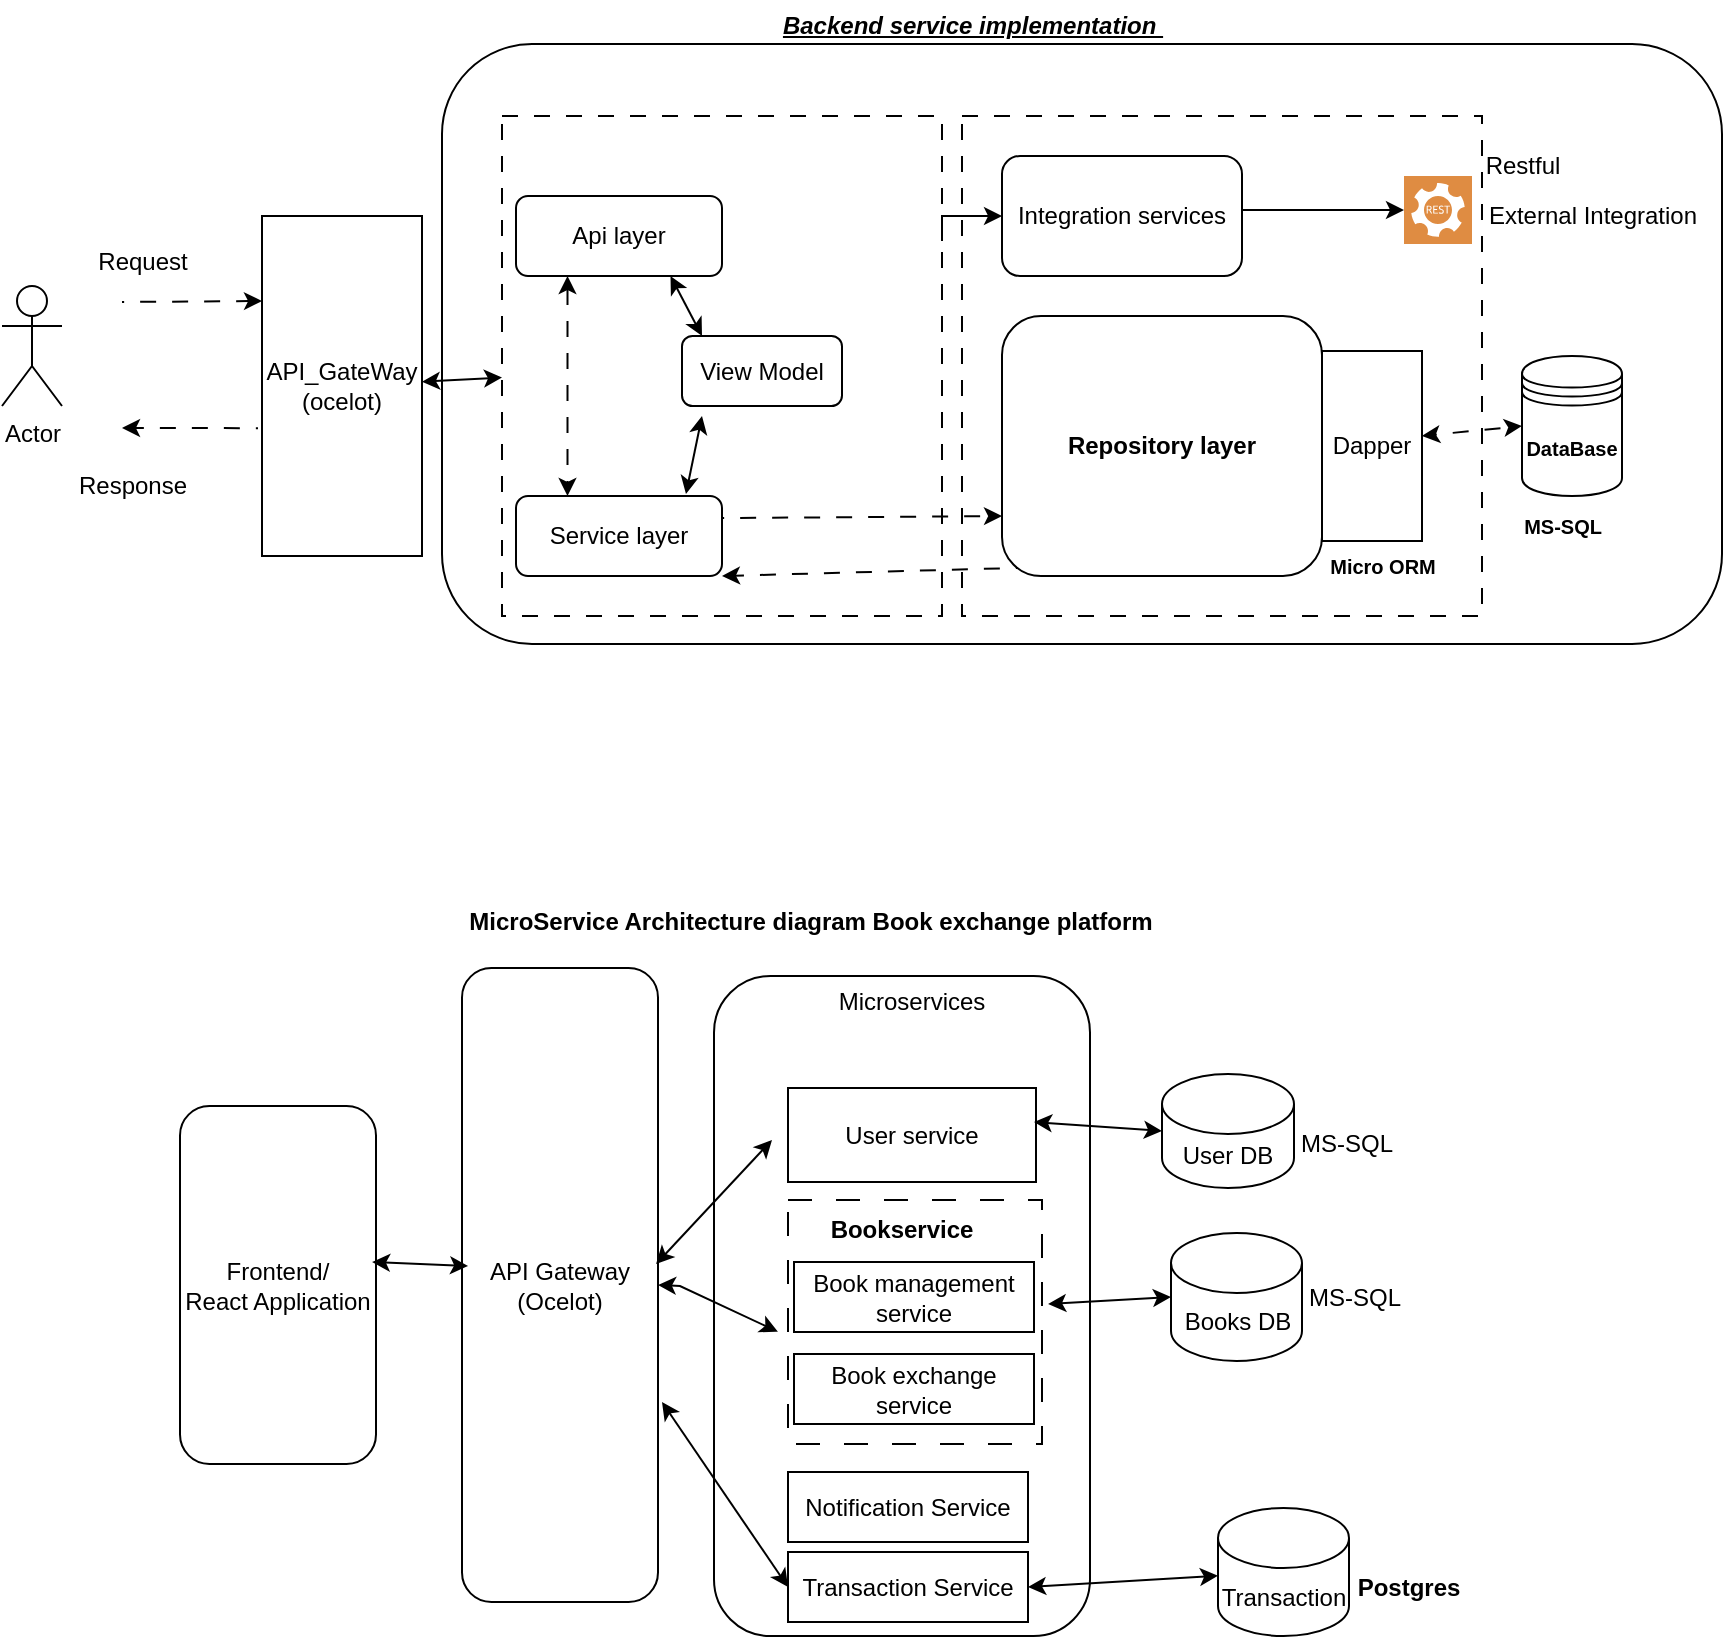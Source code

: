 <mxfile version="24.7.17">
  <diagram name="Page-1" id="3vm8b0QwZ_OLflcpJgNd">
    <mxGraphModel dx="1120" dy="532" grid="0" gridSize="10" guides="1" tooltips="1" connect="1" arrows="1" fold="1" page="1" pageScale="1" pageWidth="850" pageHeight="1100" math="0" shadow="0">
      <root>
        <mxCell id="0" />
        <mxCell id="1" parent="0" />
        <mxCell id="f9ZMB7WoNkR_8hRX2S1V-8" value="" style="rounded=1;whiteSpace=wrap;html=1;" parent="1" vertex="1">
          <mxGeometry x="366" y="570" width="188" height="330" as="geometry" />
        </mxCell>
        <mxCell id="f9ZMB7WoNkR_8hRX2S1V-6" value="" style="whiteSpace=wrap;html=1;dashed=1;dashPattern=12 12;" parent="1" vertex="1">
          <mxGeometry x="403" y="682" width="127" height="122" as="geometry" />
        </mxCell>
        <mxCell id="8ybJmUi7v4ZrJRuS83j8-49" value="" style="rounded=1;whiteSpace=wrap;html=1;" parent="1" vertex="1">
          <mxGeometry x="230" y="104" width="640" height="300" as="geometry" />
        </mxCell>
        <mxCell id="8ybJmUi7v4ZrJRuS83j8-33" value="" style="rounded=0;whiteSpace=wrap;html=1;gradientColor=none;dashed=1;dashPattern=8 8;" parent="1" vertex="1">
          <mxGeometry x="260" y="140" width="220" height="250" as="geometry" />
        </mxCell>
        <mxCell id="8ybJmUi7v4ZrJRuS83j8-27" value="" style="rounded=0;whiteSpace=wrap;html=1;gradientColor=none;dashed=1;dashPattern=8 8;" parent="1" vertex="1">
          <mxGeometry x="490" y="140" width="260" height="250" as="geometry" />
        </mxCell>
        <mxCell id="8ybJmUi7v4ZrJRuS83j8-2" value="API_GateWay&lt;div&gt;(ocelot)&lt;/div&gt;" style="rounded=0;whiteSpace=wrap;html=1;" parent="1" vertex="1">
          <mxGeometry x="140" y="190" width="80" height="170" as="geometry" />
        </mxCell>
        <mxCell id="8ybJmUi7v4ZrJRuS83j8-4" value="View Model" style="rounded=1;whiteSpace=wrap;html=1;" parent="1" vertex="1">
          <mxGeometry x="350" y="250" width="80" height="35" as="geometry" />
        </mxCell>
        <mxCell id="8ybJmUi7v4ZrJRuS83j8-6" value="Service layer" style="rounded=1;whiteSpace=wrap;html=1;" parent="1" vertex="1">
          <mxGeometry x="267" y="330" width="103" height="40" as="geometry" />
        </mxCell>
        <mxCell id="8ybJmUi7v4ZrJRuS83j8-7" value="Api layer" style="rounded=1;whiteSpace=wrap;html=1;" parent="1" vertex="1">
          <mxGeometry x="267" y="180" width="103" height="40" as="geometry" />
        </mxCell>
        <mxCell id="8ybJmUi7v4ZrJRuS83j8-8" value="" style="endArrow=classic;startArrow=classic;html=1;rounded=0;entryX=0.25;entryY=1;entryDx=0;entryDy=0;exitX=0.25;exitY=0;exitDx=0;exitDy=0;flowAnimation=1;" parent="1" source="8ybJmUi7v4ZrJRuS83j8-6" target="8ybJmUi7v4ZrJRuS83j8-7" edge="1">
          <mxGeometry width="50" height="50" relative="1" as="geometry">
            <mxPoint x="400" y="290" as="sourcePoint" />
            <mxPoint x="450" y="240" as="targetPoint" />
          </mxGeometry>
        </mxCell>
        <mxCell id="8ybJmUi7v4ZrJRuS83j8-9" value="" style="endArrow=classic;startArrow=classic;html=1;rounded=0;entryX=0.75;entryY=1;entryDx=0;entryDy=0;" parent="1" target="8ybJmUi7v4ZrJRuS83j8-7" edge="1">
          <mxGeometry width="50" height="50" relative="1" as="geometry">
            <mxPoint x="360" y="250" as="sourcePoint" />
            <mxPoint x="450" y="240" as="targetPoint" />
          </mxGeometry>
        </mxCell>
        <mxCell id="8ybJmUi7v4ZrJRuS83j8-10" value="" style="endArrow=classic;startArrow=classic;html=1;rounded=0;entryX=0.825;entryY=-0.025;entryDx=0;entryDy=0;entryPerimeter=0;" parent="1" target="8ybJmUi7v4ZrJRuS83j8-6" edge="1">
          <mxGeometry width="50" height="50" relative="1" as="geometry">
            <mxPoint x="360" y="290" as="sourcePoint" />
            <mxPoint x="354" y="230" as="targetPoint" />
          </mxGeometry>
        </mxCell>
        <mxCell id="8ybJmUi7v4ZrJRuS83j8-12" value="&lt;b&gt;Repository layer&lt;/b&gt;" style="rounded=1;whiteSpace=wrap;html=1;" parent="1" vertex="1">
          <mxGeometry x="510" y="240" width="160" height="130" as="geometry" />
        </mxCell>
        <mxCell id="8ybJmUi7v4ZrJRuS83j8-13" value="Integration services" style="rounded=1;whiteSpace=wrap;html=1;" parent="1" vertex="1">
          <mxGeometry x="510" y="160" width="120" height="60" as="geometry" />
        </mxCell>
        <mxCell id="8ybJmUi7v4ZrJRuS83j8-14" value="Dapper" style="rounded=0;whiteSpace=wrap;html=1;" parent="1" vertex="1">
          <mxGeometry x="670" y="257.5" width="50" height="95" as="geometry" />
        </mxCell>
        <mxCell id="8ybJmUi7v4ZrJRuS83j8-15" value="&lt;b&gt;&lt;font style=&quot;font-size: 10px;&quot;&gt;Micro ORM&lt;/font&gt;&lt;/b&gt;" style="text;html=1;align=center;verticalAlign=middle;resizable=0;points=[];autosize=1;strokeColor=none;fillColor=none;" parent="1" vertex="1">
          <mxGeometry x="660" y="350" width="80" height="30" as="geometry" />
        </mxCell>
        <mxCell id="8ybJmUi7v4ZrJRuS83j8-19" value="&lt;font style=&quot;font-size: 10px;&quot;&gt;&lt;b&gt;DataBase&lt;/b&gt;&lt;/font&gt;" style="shape=datastore;whiteSpace=wrap;html=1;" parent="1" vertex="1">
          <mxGeometry x="770" y="260" width="50" height="70" as="geometry" />
        </mxCell>
        <mxCell id="8ybJmUi7v4ZrJRuS83j8-20" value="&lt;b&gt;&lt;font style=&quot;font-size: 10px;&quot;&gt;MS-SQL&lt;/font&gt;&lt;/b&gt;" style="text;html=1;align=center;verticalAlign=middle;resizable=0;points=[];autosize=1;strokeColor=none;fillColor=none;" parent="1" vertex="1">
          <mxGeometry x="760" y="330" width="60" height="30" as="geometry" />
        </mxCell>
        <mxCell id="8ybJmUi7v4ZrJRuS83j8-22" value="" style="sketch=0;pointerEvents=1;shadow=0;dashed=0;html=1;strokeColor=none;fillColor=#DF8C42;labelPosition=center;verticalLabelPosition=bottom;verticalAlign=top;align=center;outlineConnect=0;shape=mxgraph.veeam2.restful_api;" parent="1" vertex="1">
          <mxGeometry x="711" y="170" width="34" height="34" as="geometry" />
        </mxCell>
        <mxCell id="8ybJmUi7v4ZrJRuS83j8-23" value="" style="endArrow=classic;html=1;rounded=0;" parent="1" target="8ybJmUi7v4ZrJRuS83j8-22" edge="1">
          <mxGeometry width="50" height="50" relative="1" as="geometry">
            <mxPoint x="630" y="187" as="sourcePoint" />
            <mxPoint x="450" y="250" as="targetPoint" />
          </mxGeometry>
        </mxCell>
        <mxCell id="8ybJmUi7v4ZrJRuS83j8-24" value="External Integration" style="text;html=1;align=center;verticalAlign=middle;resizable=0;points=[];autosize=1;strokeColor=none;fillColor=none;" parent="1" vertex="1">
          <mxGeometry x="740" y="175" width="130" height="30" as="geometry" />
        </mxCell>
        <mxCell id="8ybJmUi7v4ZrJRuS83j8-25" value="Restful" style="text;html=1;align=center;verticalAlign=middle;resizable=0;points=[];autosize=1;strokeColor=none;fillColor=none;" parent="1" vertex="1">
          <mxGeometry x="740" y="150" width="60" height="30" as="geometry" />
        </mxCell>
        <mxCell id="8ybJmUi7v4ZrJRuS83j8-28" value="" style="endArrow=classic;startArrow=classic;html=1;rounded=0;entryX=0;entryY=0.5;entryDx=0;entryDy=0;exitX=1;exitY=0.447;exitDx=0;exitDy=0;exitPerimeter=0;flowAnimation=1;" parent="1" source="8ybJmUi7v4ZrJRuS83j8-14" target="8ybJmUi7v4ZrJRuS83j8-19" edge="1">
          <mxGeometry width="50" height="50" relative="1" as="geometry">
            <mxPoint x="720" y="300" as="sourcePoint" />
            <mxPoint x="759" y="303" as="targetPoint" />
          </mxGeometry>
        </mxCell>
        <mxCell id="8ybJmUi7v4ZrJRuS83j8-34" value="" style="endArrow=classic;html=1;rounded=0;entryX=0;entryY=0.838;entryDx=0;entryDy=0;exitX=1;exitY=0.5;exitDx=0;exitDy=0;entryPerimeter=0;flowAnimation=1;" parent="1" edge="1">
          <mxGeometry width="50" height="50" relative="1" as="geometry">
            <mxPoint x="370" y="341.06" as="sourcePoint" />
            <mxPoint x="510" y="340.0" as="targetPoint" />
          </mxGeometry>
        </mxCell>
        <mxCell id="8ybJmUi7v4ZrJRuS83j8-38" value="" style="endArrow=classic;html=1;rounded=0;entryX=1;entryY=1;entryDx=0;entryDy=0;exitX=0.05;exitY=0.969;exitDx=0;exitDy=0;exitPerimeter=0;flowAnimation=1;" parent="1" source="8ybJmUi7v4ZrJRuS83j8-12" target="8ybJmUi7v4ZrJRuS83j8-6" edge="1">
          <mxGeometry width="50" height="50" relative="1" as="geometry">
            <mxPoint x="400" y="300" as="sourcePoint" />
            <mxPoint x="450" y="250" as="targetPoint" />
          </mxGeometry>
        </mxCell>
        <mxCell id="8ybJmUi7v4ZrJRuS83j8-39" value="" style="endArrow=classic;html=1;rounded=0;entryX=0;entryY=0.25;entryDx=0;entryDy=0;flowAnimation=1;" parent="1" target="8ybJmUi7v4ZrJRuS83j8-2" edge="1">
          <mxGeometry width="50" height="50" relative="1" as="geometry">
            <mxPoint x="70" y="233" as="sourcePoint" />
            <mxPoint x="100" y="230" as="targetPoint" />
          </mxGeometry>
        </mxCell>
        <mxCell id="8ybJmUi7v4ZrJRuS83j8-40" value="" style="endArrow=classic;html=1;rounded=0;exitX=-0.025;exitY=0.624;exitDx=0;exitDy=0;exitPerimeter=0;flowAnimation=1;" parent="1" source="8ybJmUi7v4ZrJRuS83j8-2" edge="1">
          <mxGeometry width="50" height="50" relative="1" as="geometry">
            <mxPoint x="400" y="300" as="sourcePoint" />
            <mxPoint x="70" y="296" as="targetPoint" />
          </mxGeometry>
        </mxCell>
        <mxCell id="8ybJmUi7v4ZrJRuS83j8-41" value="Actor" style="shape=umlActor;verticalLabelPosition=bottom;verticalAlign=top;html=1;outlineConnect=0;" parent="1" vertex="1">
          <mxGeometry x="10" y="225" width="30" height="60" as="geometry" />
        </mxCell>
        <mxCell id="8ybJmUi7v4ZrJRuS83j8-46" value="Request" style="text;html=1;align=center;verticalAlign=middle;resizable=0;points=[];autosize=1;strokeColor=none;fillColor=none;" parent="1" vertex="1">
          <mxGeometry x="45" y="198" width="70" height="30" as="geometry" />
        </mxCell>
        <mxCell id="8ybJmUi7v4ZrJRuS83j8-47" value="Response" style="text;html=1;align=center;verticalAlign=middle;resizable=0;points=[];autosize=1;strokeColor=none;fillColor=none;" parent="1" vertex="1">
          <mxGeometry x="35" y="310" width="80" height="30" as="geometry" />
        </mxCell>
        <mxCell id="8ybJmUi7v4ZrJRuS83j8-48" value="" style="endArrow=classic;startArrow=classic;html=1;rounded=0;" parent="1" source="8ybJmUi7v4ZrJRuS83j8-2" target="8ybJmUi7v4ZrJRuS83j8-33" edge="1">
          <mxGeometry width="50" height="50" relative="1" as="geometry">
            <mxPoint x="400" y="300" as="sourcePoint" />
            <mxPoint x="450" y="250" as="targetPoint" />
          </mxGeometry>
        </mxCell>
        <mxCell id="8ybJmUi7v4ZrJRuS83j8-50" value="&lt;b&gt;&lt;i&gt;&lt;u&gt;Backend service implementation&amp;nbsp;&lt;/u&gt;&lt;/i&gt;&lt;/b&gt;" style="text;html=1;align=center;verticalAlign=middle;resizable=0;points=[];autosize=1;strokeColor=none;fillColor=none;" parent="1" vertex="1">
          <mxGeometry x="391" y="82" width="208" height="26" as="geometry" />
        </mxCell>
        <mxCell id="8ybJmUi7v4ZrJRuS83j8-54" style="edgeStyle=orthogonalEdgeStyle;rounded=0;orthogonalLoop=1;jettySize=auto;html=1;entryX=0.077;entryY=0.2;entryDx=0;entryDy=0;entryPerimeter=0;exitX=1;exitY=0.25;exitDx=0;exitDy=0;" parent="1" source="8ybJmUi7v4ZrJRuS83j8-33" target="8ybJmUi7v4ZrJRuS83j8-27" edge="1">
          <mxGeometry relative="1" as="geometry">
            <Array as="points">
              <mxPoint x="480" y="190" />
            </Array>
          </mxGeometry>
        </mxCell>
        <mxCell id="f9ZMB7WoNkR_8hRX2S1V-1" value="User service" style="whiteSpace=wrap;html=1;" parent="1" vertex="1">
          <mxGeometry x="403" y="626" width="124" height="47" as="geometry" />
        </mxCell>
        <mxCell id="f9ZMB7WoNkR_8hRX2S1V-2" value="Book management service" style="whiteSpace=wrap;html=1;" parent="1" vertex="1">
          <mxGeometry x="406" y="713" width="120" height="35" as="geometry" />
        </mxCell>
        <mxCell id="f9ZMB7WoNkR_8hRX2S1V-3" value="Book exchange service" style="whiteSpace=wrap;html=1;" parent="1" vertex="1">
          <mxGeometry x="406" y="759" width="120" height="35" as="geometry" />
        </mxCell>
        <mxCell id="f9ZMB7WoNkR_8hRX2S1V-4" value="Notification Service" style="whiteSpace=wrap;html=1;" parent="1" vertex="1">
          <mxGeometry x="403" y="818" width="120" height="35" as="geometry" />
        </mxCell>
        <mxCell id="f9ZMB7WoNkR_8hRX2S1V-5" value="User DB" style="shape=cylinder3;whiteSpace=wrap;html=1;boundedLbl=1;backgroundOutline=1;size=15;" parent="1" vertex="1">
          <mxGeometry x="590" y="619" width="66" height="57" as="geometry" />
        </mxCell>
        <mxCell id="f9ZMB7WoNkR_8hRX2S1V-7" value="&lt;b&gt;Bookservice&lt;/b&gt;" style="text;html=1;align=center;verticalAlign=middle;whiteSpace=wrap;rounded=0;" parent="1" vertex="1">
          <mxGeometry x="430" y="682" width="60" height="30" as="geometry" />
        </mxCell>
        <mxCell id="f9ZMB7WoNkR_8hRX2S1V-9" value="Microservices" style="text;html=1;align=center;verticalAlign=middle;whiteSpace=wrap;rounded=0;" parent="1" vertex="1">
          <mxGeometry x="435" y="568" width="60" height="30" as="geometry" />
        </mxCell>
        <mxCell id="f9ZMB7WoNkR_8hRX2S1V-11" value="Books DB" style="shape=cylinder3;whiteSpace=wrap;html=1;boundedLbl=1;backgroundOutline=1;size=15;" parent="1" vertex="1">
          <mxGeometry x="594.5" y="698.5" width="65.5" height="64" as="geometry" />
        </mxCell>
        <mxCell id="f9ZMB7WoNkR_8hRX2S1V-12" value="" style="endArrow=classic;startArrow=classic;html=1;rounded=0;entryX=0;entryY=0.5;entryDx=0;entryDy=0;entryPerimeter=0;exitX=1.024;exitY=0.426;exitDx=0;exitDy=0;exitPerimeter=0;" parent="1" source="f9ZMB7WoNkR_8hRX2S1V-6" target="f9ZMB7WoNkR_8hRX2S1V-11" edge="1">
          <mxGeometry width="50" height="50" relative="1" as="geometry">
            <mxPoint x="275" y="768" as="sourcePoint" />
            <mxPoint x="325" y="718" as="targetPoint" />
          </mxGeometry>
        </mxCell>
        <mxCell id="f9ZMB7WoNkR_8hRX2S1V-13" value="" style="endArrow=classic;startArrow=classic;html=1;rounded=0;entryX=0;entryY=0.5;entryDx=0;entryDy=0;entryPerimeter=0;exitX=1.024;exitY=0.426;exitDx=0;exitDy=0;exitPerimeter=0;" parent="1" target="f9ZMB7WoNkR_8hRX2S1V-5" edge="1">
          <mxGeometry width="50" height="50" relative="1" as="geometry">
            <mxPoint x="526" y="643" as="sourcePoint" />
            <mxPoint x="583" y="645" as="targetPoint" />
          </mxGeometry>
        </mxCell>
        <mxCell id="f9ZMB7WoNkR_8hRX2S1V-14" value="API Gateway&lt;div&gt;(Ocelot)&lt;/div&gt;" style="rounded=1;whiteSpace=wrap;html=1;" parent="1" vertex="1">
          <mxGeometry x="240" y="566" width="98" height="317" as="geometry" />
        </mxCell>
        <mxCell id="f9ZMB7WoNkR_8hRX2S1V-17" value="Frontend/&lt;div&gt;React Application&lt;/div&gt;" style="rounded=1;whiteSpace=wrap;html=1;" parent="1" vertex="1">
          <mxGeometry x="99" y="635" width="98" height="179" as="geometry" />
        </mxCell>
        <mxCell id="f9ZMB7WoNkR_8hRX2S1V-18" value="" style="endArrow=classic;startArrow=classic;html=1;rounded=0;exitX=0.98;exitY=0.436;exitDx=0;exitDy=0;exitPerimeter=0;entryX=0.031;entryY=0.47;entryDx=0;entryDy=0;entryPerimeter=0;" parent="1" source="f9ZMB7WoNkR_8hRX2S1V-17" target="f9ZMB7WoNkR_8hRX2S1V-14" edge="1">
          <mxGeometry width="50" height="50" relative="1" as="geometry">
            <mxPoint x="275" y="668" as="sourcePoint" />
            <mxPoint x="325" y="618" as="targetPoint" />
          </mxGeometry>
        </mxCell>
        <mxCell id="f9ZMB7WoNkR_8hRX2S1V-20" value="&lt;b&gt;MicroService Architecture diagram Book exchange platform&lt;/b&gt;" style="text;html=1;align=center;verticalAlign=middle;resizable=0;points=[];autosize=1;strokeColor=none;fillColor=none;" parent="1" vertex="1">
          <mxGeometry x="234" y="530" width="360" height="26" as="geometry" />
        </mxCell>
        <mxCell id="yD1XJH8yDxutRPFlu6hP-1" value="" style="endArrow=classic;startArrow=classic;html=1;rounded=0;exitX=0.99;exitY=0.467;exitDx=0;exitDy=0;exitPerimeter=0;" parent="1" source="f9ZMB7WoNkR_8hRX2S1V-14" edge="1">
          <mxGeometry width="50" height="50" relative="1" as="geometry">
            <mxPoint x="345" y="702" as="sourcePoint" />
            <mxPoint x="395" y="652" as="targetPoint" />
          </mxGeometry>
        </mxCell>
        <mxCell id="yD1XJH8yDxutRPFlu6hP-2" value="" style="endArrow=classic;startArrow=classic;html=1;rounded=0;exitX=1;exitY=0.5;exitDx=0;exitDy=0;entryX=0.17;entryY=0.539;entryDx=0;entryDy=0;entryPerimeter=0;" parent="1" source="f9ZMB7WoNkR_8hRX2S1V-14" target="f9ZMB7WoNkR_8hRX2S1V-8" edge="1">
          <mxGeometry width="50" height="50" relative="1" as="geometry">
            <mxPoint x="538" y="694" as="sourcePoint" />
            <mxPoint x="588" y="644" as="targetPoint" />
            <Array as="points">
              <mxPoint x="349" y="725" />
            </Array>
          </mxGeometry>
        </mxCell>
        <mxCell id="yD1XJH8yDxutRPFlu6hP-3" value="Transaction Service" style="whiteSpace=wrap;html=1;" parent="1" vertex="1">
          <mxGeometry x="403" y="858" width="120" height="35" as="geometry" />
        </mxCell>
        <mxCell id="M6gmDJ6oIDBZek8a-03F-2" value="" style="endArrow=classic;startArrow=classic;html=1;rounded=0;exitX=0;exitY=0.5;exitDx=0;exitDy=0;" parent="1" source="yD1XJH8yDxutRPFlu6hP-3" edge="1">
          <mxGeometry width="50" height="50" relative="1" as="geometry">
            <mxPoint x="284" y="810" as="sourcePoint" />
            <mxPoint x="340" y="783" as="targetPoint" />
          </mxGeometry>
        </mxCell>
        <mxCell id="M6gmDJ6oIDBZek8a-03F-3" value="Transaction" style="shape=cylinder3;whiteSpace=wrap;html=1;boundedLbl=1;backgroundOutline=1;size=15;" parent="1" vertex="1">
          <mxGeometry x="618" y="836" width="65.5" height="64" as="geometry" />
        </mxCell>
        <mxCell id="M6gmDJ6oIDBZek8a-03F-4" value="" style="endArrow=classic;startArrow=classic;html=1;rounded=0;exitX=1;exitY=0.5;exitDx=0;exitDy=0;" parent="1" source="yD1XJH8yDxutRPFlu6hP-3" target="M6gmDJ6oIDBZek8a-03F-3" edge="1">
          <mxGeometry width="50" height="50" relative="1" as="geometry">
            <mxPoint x="284" y="810" as="sourcePoint" />
            <mxPoint x="334" y="760" as="targetPoint" />
          </mxGeometry>
        </mxCell>
        <mxCell id="M6gmDJ6oIDBZek8a-03F-5" value="MS-SQL" style="text;html=1;align=center;verticalAlign=middle;resizable=0;points=[];autosize=1;strokeColor=none;fillColor=none;" parent="1" vertex="1">
          <mxGeometry x="650" y="641" width="64" height="26" as="geometry" />
        </mxCell>
        <mxCell id="M6gmDJ6oIDBZek8a-03F-6" value="MS-SQL" style="text;html=1;align=center;verticalAlign=middle;resizable=0;points=[];autosize=1;strokeColor=none;fillColor=none;" parent="1" vertex="1">
          <mxGeometry x="654" y="717.5" width="64" height="26" as="geometry" />
        </mxCell>
        <mxCell id="M6gmDJ6oIDBZek8a-03F-8" value="&lt;b&gt;Postgres&lt;/b&gt;" style="text;html=1;align=center;verticalAlign=middle;resizable=0;points=[];autosize=1;strokeColor=none;fillColor=none;" parent="1" vertex="1">
          <mxGeometry x="678" y="862.5" width="69" height="26" as="geometry" />
        </mxCell>
      </root>
    </mxGraphModel>
  </diagram>
</mxfile>
